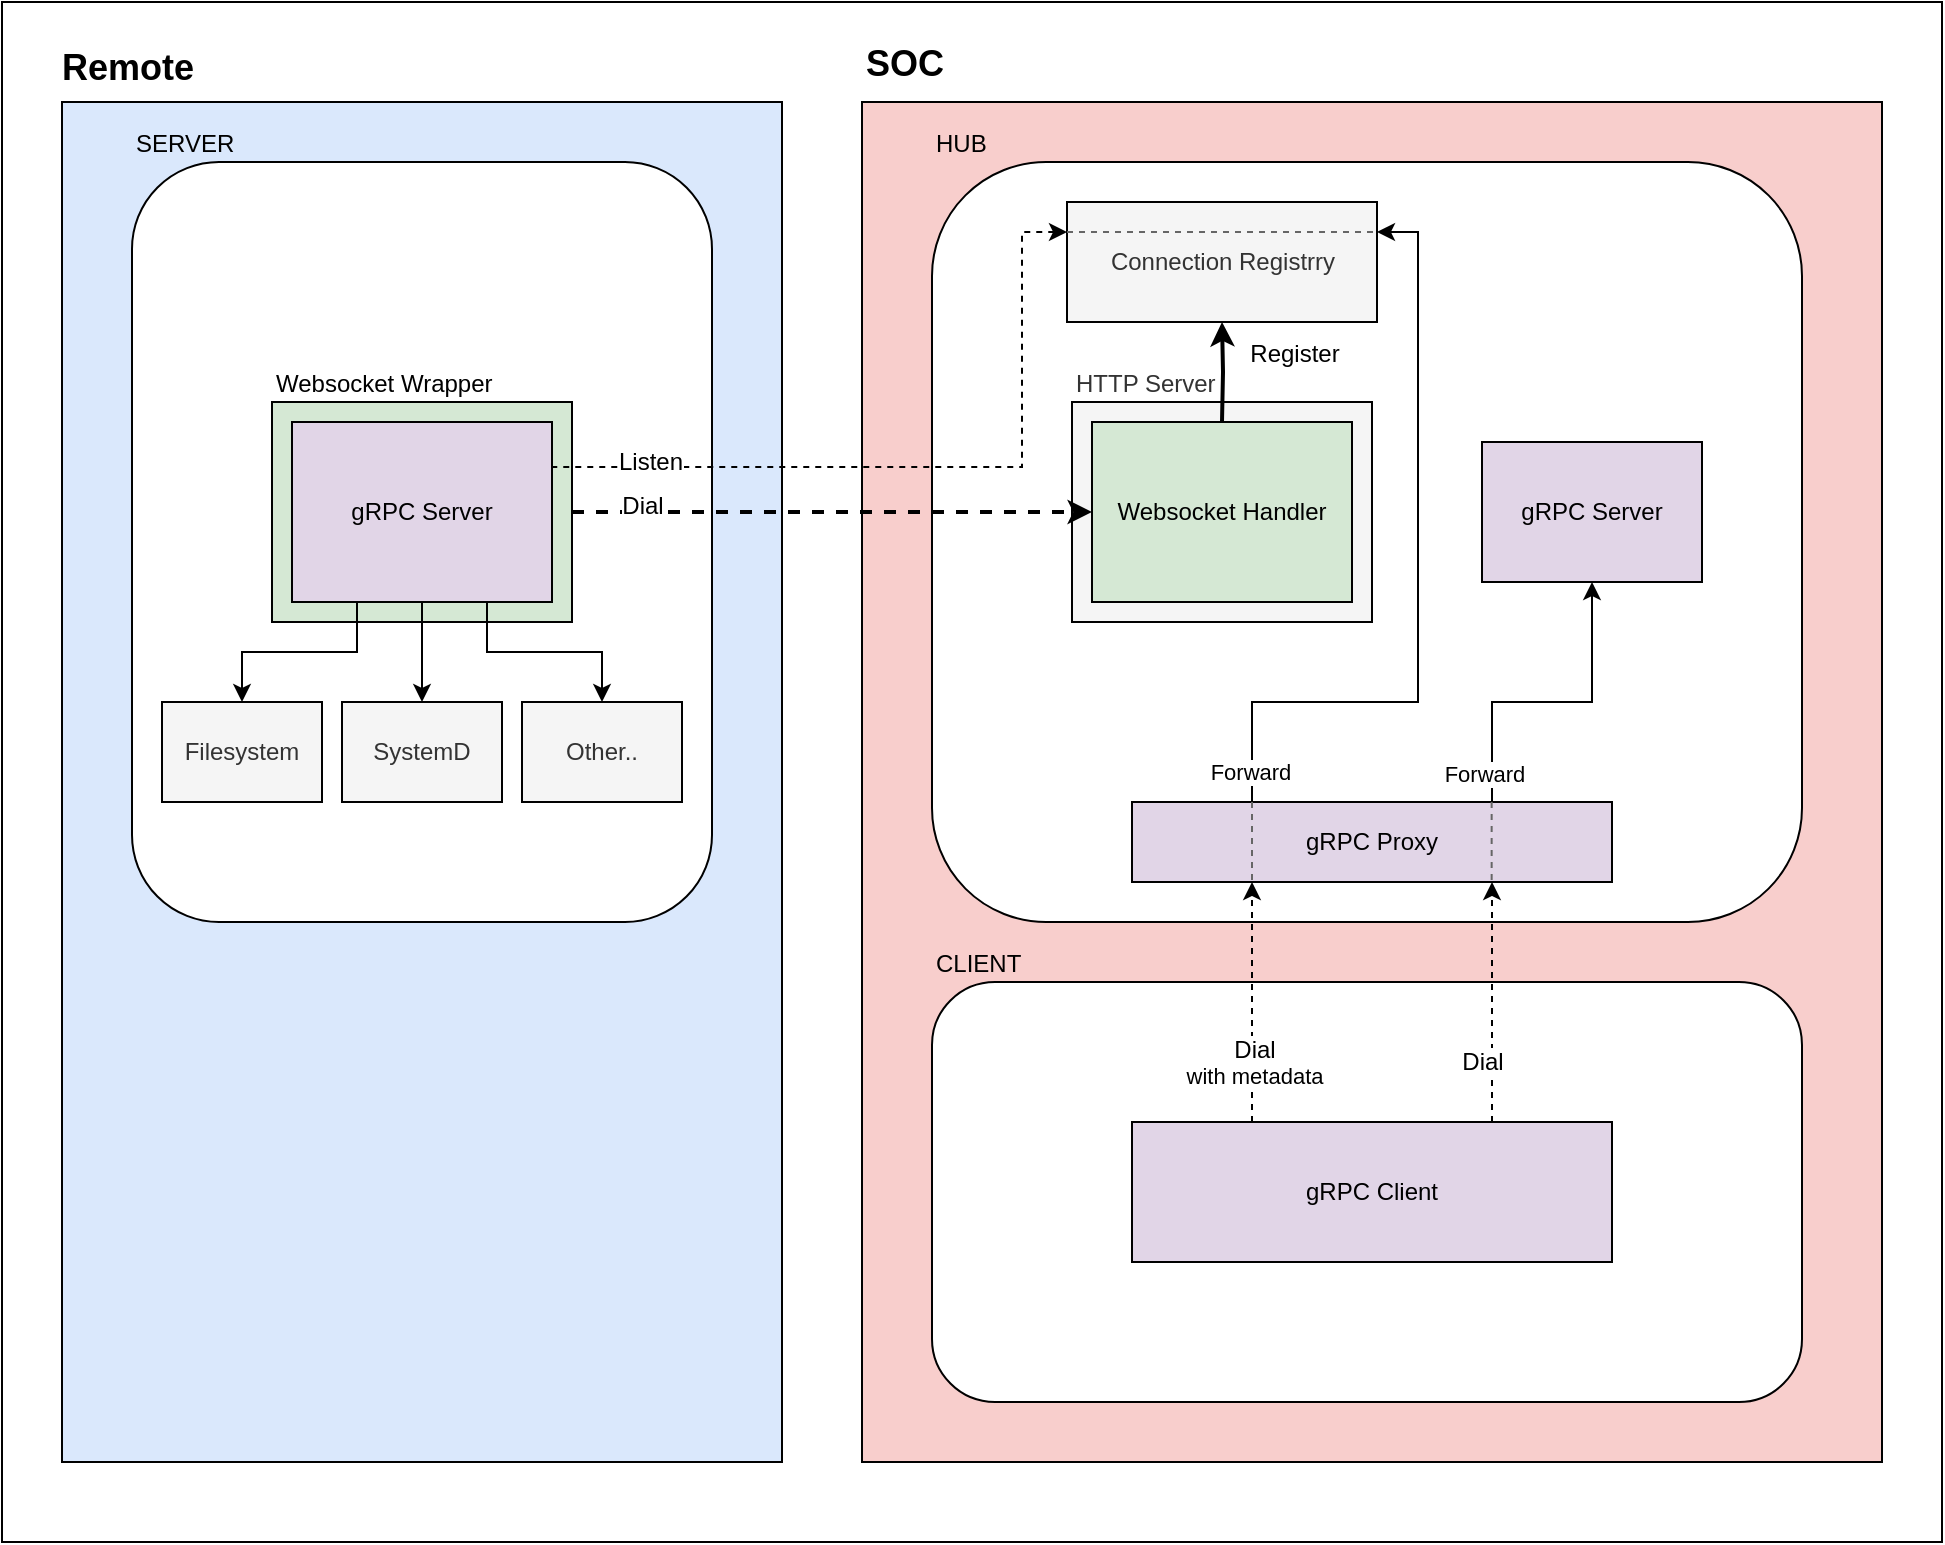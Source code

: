 <mxfile version="13.0.9" type="device"><diagram id="VUux-PMpTG-3YfZChlNW" name="Page-1"><mxGraphModel dx="1422" dy="1613" grid="1" gridSize="10" guides="1" tooltips="1" connect="1" arrows="1" fold="1" page="1" pageScale="1" pageWidth="1100" pageHeight="850" background="#FFFFFF" math="0" shadow="0"><root><mxCell id="0"/><mxCell id="1" parent="0"/><mxCell id="4LkSAw89fBQMojhtLJh6-38" value="" style="rounded=0;whiteSpace=wrap;html=1;fontSize=12;align=center;" parent="1" vertex="1"><mxGeometry x="130" y="-10" width="970" height="770" as="geometry"/></mxCell><mxCell id="4LkSAw89fBQMojhtLJh6-2" value="&lt;h2&gt;SOC&lt;/h2&gt;" style="rounded=0;whiteSpace=wrap;html=1;align=left;labelPosition=center;verticalLabelPosition=top;verticalAlign=bottom;spacingBottom=-10;fillColor=#f8cecc;strokeColor=#000000;" parent="1" vertex="1"><mxGeometry x="560" y="40" width="510" height="680" as="geometry"/></mxCell><mxCell id="4LkSAw89fBQMojhtLJh6-3" value="&lt;div&gt;HUB&lt;/div&gt;" style="rounded=1;whiteSpace=wrap;html=1;align=left;labelPosition=center;verticalLabelPosition=top;verticalAlign=bottom;" parent="1" vertex="1"><mxGeometry x="595" y="70" width="435" height="380" as="geometry"/></mxCell><mxCell id="4LkSAw89fBQMojhtLJh6-10" value="HTTP Server" style="rounded=0;whiteSpace=wrap;html=1;align=left;labelPosition=center;verticalLabelPosition=top;verticalAlign=bottom;fillColor=#f5f5f5;strokeColor=#000000;fontColor=#333333;" parent="1" vertex="1"><mxGeometry x="665" y="190" width="150" height="110" as="geometry"/></mxCell><mxCell id="4LkSAw89fBQMojhtLJh6-1" value="&lt;div align=&quot;left&quot;&gt;&lt;h2&gt;&lt;font face=&quot;Helvetica&quot;&gt;Remote&lt;/font&gt;&lt;/h2&gt;&lt;/div&gt;" style="rounded=0;html=1;align=left;labelPosition=center;verticalLabelPosition=top;verticalAlign=bottom;whiteSpace=wrap;spacing=0;spacingTop=0;spacingLeft=0;spacingBottom=-10;fillColor=#dae8fc;strokeColor=#000000;" parent="1" vertex="1"><mxGeometry x="160" y="40" width="360" height="680" as="geometry"/></mxCell><mxCell id="4LkSAw89fBQMojhtLJh6-4" value="&lt;div&gt;SERVER&lt;/div&gt;" style="rounded=1;whiteSpace=wrap;html=1;align=left;labelPosition=center;verticalLabelPosition=top;verticalAlign=bottom;" parent="1" vertex="1"><mxGeometry x="195" y="70" width="290" height="380" as="geometry"/></mxCell><mxCell id="4LkSAw89fBQMojhtLJh6-36" style="edgeStyle=orthogonalEdgeStyle;rounded=0;orthogonalLoop=1;jettySize=auto;html=1;entryX=0;entryY=0.5;entryDx=0;entryDy=0;fontSize=12;dashed=1;strokeWidth=2;" parent="1" source="4LkSAw89fBQMojhtLJh6-7" target="4LkSAw89fBQMojhtLJh6-24" edge="1"><mxGeometry relative="1" as="geometry"/></mxCell><mxCell id="IMaNRvL0Mh--_29wPQF--29" value="&lt;font style=&quot;font-size: 12px&quot;&gt;Dial&lt;/font&gt;" style="edgeLabel;html=1;align=center;verticalAlign=middle;resizable=0;points=[];" vertex="1" connectable="0" parent="4LkSAw89fBQMojhtLJh6-36"><mxGeometry x="-0.7" y="3" relative="1" as="geometry"><mxPoint x="-4" as="offset"/></mxGeometry></mxCell><mxCell id="4LkSAw89fBQMojhtLJh6-7" value="Websocket Wrapper" style="rounded=0;whiteSpace=wrap;html=1;align=left;labelPosition=center;verticalLabelPosition=top;verticalAlign=bottom;fillColor=#d5e8d4;strokeColor=#000000;" parent="1" vertex="1"><mxGeometry x="265" y="190" width="150" height="110" as="geometry"/></mxCell><mxCell id="IMaNRvL0Mh--_29wPQF--12" style="edgeStyle=orthogonalEdgeStyle;rounded=0;orthogonalLoop=1;jettySize=auto;html=1;exitX=0.25;exitY=1;exitDx=0;exitDy=0;" edge="1" parent="1" source="4LkSAw89fBQMojhtLJh6-6" target="IMaNRvL0Mh--_29wPQF--9"><mxGeometry relative="1" as="geometry"/></mxCell><mxCell id="IMaNRvL0Mh--_29wPQF--14" style="edgeStyle=orthogonalEdgeStyle;rounded=0;orthogonalLoop=1;jettySize=auto;html=1;exitX=0.5;exitY=1;exitDx=0;exitDy=0;entryX=0.5;entryY=0;entryDx=0;entryDy=0;" edge="1" parent="1" source="4LkSAw89fBQMojhtLJh6-6" target="IMaNRvL0Mh--_29wPQF--10"><mxGeometry relative="1" as="geometry"/></mxCell><mxCell id="IMaNRvL0Mh--_29wPQF--15" style="edgeStyle=orthogonalEdgeStyle;rounded=0;orthogonalLoop=1;jettySize=auto;html=1;exitX=0.75;exitY=1;exitDx=0;exitDy=0;entryX=0.5;entryY=0;entryDx=0;entryDy=0;" edge="1" parent="1" source="4LkSAw89fBQMojhtLJh6-6" target="IMaNRvL0Mh--_29wPQF--11"><mxGeometry relative="1" as="geometry"/></mxCell><mxCell id="4LkSAw89fBQMojhtLJh6-6" value="gRPC Server" style="rounded=0;whiteSpace=wrap;html=1;align=center;fillColor=#e1d5e7;strokeColor=#000000;" parent="1" vertex="1"><mxGeometry x="275" y="200" width="130" height="90" as="geometry"/></mxCell><mxCell id="4LkSAw89fBQMojhtLJh6-15" style="edgeStyle=orthogonalEdgeStyle;rounded=0;orthogonalLoop=1;jettySize=auto;html=1;strokeWidth=2;" parent="1" target="4LkSAw89fBQMojhtLJh6-14" edge="1"><mxGeometry relative="1" as="geometry"><mxPoint x="740" y="200" as="sourcePoint"/></mxGeometry></mxCell><mxCell id="4LkSAw89fBQMojhtLJh6-17" value="Register" style="edgeLabel;html=1;align=center;verticalAlign=middle;resizable=0;points=[];fontSize=12;" parent="4LkSAw89fBQMojhtLJh6-15" vertex="1" connectable="0"><mxGeometry x="0.2" y="-3" relative="1" as="geometry"><mxPoint x="33" y="-4" as="offset"/></mxGeometry></mxCell><mxCell id="4LkSAw89fBQMojhtLJh6-37" style="edgeStyle=orthogonalEdgeStyle;rounded=0;orthogonalLoop=1;jettySize=auto;html=1;entryX=1;entryY=0.25;entryDx=0;entryDy=0;dashed=1;fontSize=12;startArrow=classic;startFill=1;strokeWidth=1;exitX=0;exitY=0.25;exitDx=0;exitDy=0;endArrow=none;endFill=0;" parent="1" source="4LkSAw89fBQMojhtLJh6-14" target="4LkSAw89fBQMojhtLJh6-6" edge="1"><mxGeometry relative="1" as="geometry"><Array as="points"><mxPoint x="640" y="105"/><mxPoint x="640" y="223"/></Array></mxGeometry></mxCell><mxCell id="IMaNRvL0Mh--_29wPQF--28" value="&lt;font style=&quot;font-size: 12px&quot;&gt;Listen&lt;/font&gt;" style="edgeLabel;html=1;align=center;verticalAlign=middle;resizable=0;points=[];" vertex="1" connectable="0" parent="4LkSAw89fBQMojhtLJh6-37"><mxGeometry x="0.489" y="1" relative="1" as="geometry"><mxPoint x="-47" y="-3.5" as="offset"/></mxGeometry></mxCell><mxCell id="4LkSAw89fBQMojhtLJh6-14" value="Connection Registrry" style="rounded=0;whiteSpace=wrap;html=1;align=center;fillColor=#f5f5f5;strokeColor=#000000;fontColor=#333333;" parent="1" vertex="1"><mxGeometry x="662.5" y="90" width="155" height="60" as="geometry"/></mxCell><mxCell id="4LkSAw89fBQMojhtLJh6-20" value="CLIENT" style="rounded=1;whiteSpace=wrap;html=1;align=left;labelPosition=center;verticalLabelPosition=top;verticalAlign=bottom;" parent="1" vertex="1"><mxGeometry x="595" y="480" width="435" height="210" as="geometry"/></mxCell><mxCell id="4LkSAw89fBQMojhtLJh6-24" value="Websocket Handler" style="rounded=0;whiteSpace=wrap;html=1;align=center;fillColor=#d5e8d4;strokeColor=#000000;" parent="1" vertex="1"><mxGeometry x="675" y="200" width="130" height="90" as="geometry"/></mxCell><mxCell id="IMaNRvL0Mh--_29wPQF--21" style="edgeStyle=orthogonalEdgeStyle;rounded=0;orthogonalLoop=1;jettySize=auto;html=1;exitX=0.25;exitY=0;exitDx=0;exitDy=0;entryX=0.25;entryY=1;entryDx=0;entryDy=0;dashed=1;startArrow=none;startFill=0;" edge="1" parent="1" source="IMaNRvL0Mh--_29wPQF--34" target="IMaNRvL0Mh--_29wPQF--4"><mxGeometry relative="1" as="geometry"><mxPoint x="758.75" y="550" as="sourcePoint"/></mxGeometry></mxCell><mxCell id="IMaNRvL0Mh--_29wPQF--32" value="&lt;div&gt;&lt;font style=&quot;font-size: 12px&quot;&gt;Dial&lt;/font&gt;&lt;br&gt;&lt;/div&gt;&lt;div&gt;with metadata&lt;/div&gt;" style="edgeLabel;html=1;align=center;verticalAlign=middle;resizable=0;points=[];" vertex="1" connectable="0" parent="IMaNRvL0Mh--_29wPQF--21"><mxGeometry x="-0.717" y="-1" relative="1" as="geometry"><mxPoint y="-13.33" as="offset"/></mxGeometry></mxCell><mxCell id="IMaNRvL0Mh--_29wPQF--22" style="edgeStyle=orthogonalEdgeStyle;rounded=0;orthogonalLoop=1;jettySize=auto;html=1;entryX=0.75;entryY=1;entryDx=0;entryDy=0;dashed=1;startArrow=none;startFill=0;exitX=0.75;exitY=0;exitDx=0;exitDy=0;" edge="1" parent="1" source="IMaNRvL0Mh--_29wPQF--34" target="IMaNRvL0Mh--_29wPQF--4"><mxGeometry relative="1" as="geometry"><mxPoint x="875" y="560" as="sourcePoint"/></mxGeometry></mxCell><mxCell id="IMaNRvL0Mh--_29wPQF--33" value="&lt;font style=&quot;font-size: 12px&quot;&gt;Dial&lt;/font&gt;" style="edgeLabel;html=1;align=center;verticalAlign=middle;resizable=0;points=[];" vertex="1" connectable="0" parent="IMaNRvL0Mh--_29wPQF--22"><mxGeometry x="-0.717" y="-3" relative="1" as="geometry"><mxPoint x="-8" y="-13.33" as="offset"/></mxGeometry></mxCell><mxCell id="IMaNRvL0Mh--_29wPQF--17" style="edgeStyle=orthogonalEdgeStyle;rounded=0;orthogonalLoop=1;jettySize=auto;html=1;exitX=0.75;exitY=0;exitDx=0;exitDy=0;entryX=0.5;entryY=1;entryDx=0;entryDy=0;startArrow=none;startFill=0;" edge="1" parent="1" source="IMaNRvL0Mh--_29wPQF--4" target="IMaNRvL0Mh--_29wPQF--8"><mxGeometry relative="1" as="geometry"><Array as="points"><mxPoint x="875" y="340"/><mxPoint x="925" y="340"/></Array></mxGeometry></mxCell><mxCell id="IMaNRvL0Mh--_29wPQF--36" value="Forward" style="edgeLabel;html=1;align=center;verticalAlign=middle;resizable=0;points=[];" vertex="1" connectable="0" parent="IMaNRvL0Mh--_29wPQF--17"><mxGeometry x="-0.825" y="4" relative="1" as="geometry"><mxPoint as="offset"/></mxGeometry></mxCell><mxCell id="IMaNRvL0Mh--_29wPQF--23" style="edgeStyle=orthogonalEdgeStyle;rounded=0;orthogonalLoop=1;jettySize=auto;html=1;exitX=0.25;exitY=0;exitDx=0;exitDy=0;entryX=1;entryY=0.25;entryDx=0;entryDy=0;startArrow=none;startFill=0;" edge="1" parent="1" source="IMaNRvL0Mh--_29wPQF--4" target="4LkSAw89fBQMojhtLJh6-14"><mxGeometry relative="1" as="geometry"><Array as="points"><mxPoint x="755" y="340"/><mxPoint x="838" y="340"/><mxPoint x="838" y="105"/></Array></mxGeometry></mxCell><mxCell id="IMaNRvL0Mh--_29wPQF--35" value="Forward" style="edgeLabel;html=1;align=center;verticalAlign=middle;resizable=0;points=[];" vertex="1" connectable="0" parent="IMaNRvL0Mh--_29wPQF--23"><mxGeometry x="-0.923" y="1" relative="1" as="geometry"><mxPoint as="offset"/></mxGeometry></mxCell><mxCell id="IMaNRvL0Mh--_29wPQF--4" value="gRPC Proxy" style="rounded=0;whiteSpace=wrap;html=1;align=center;fillColor=#e1d5e7;strokeColor=#000000;" vertex="1" parent="1"><mxGeometry x="695" y="390" width="240" height="40" as="geometry"/></mxCell><mxCell id="IMaNRvL0Mh--_29wPQF--8" value="gRPC Server" style="rounded=0;whiteSpace=wrap;html=1;align=center;fillColor=#e1d5e7;strokeColor=#000000;" vertex="1" parent="1"><mxGeometry x="870" y="210" width="110" height="70" as="geometry"/></mxCell><mxCell id="IMaNRvL0Mh--_29wPQF--9" value="Filesystem" style="rounded=0;whiteSpace=wrap;html=1;align=center;gradientDirection=north;fillColor=#f5f5f5;strokeColor=#000000;fontColor=#333333;" vertex="1" parent="1"><mxGeometry x="210" y="340" width="80" height="50" as="geometry"/></mxCell><mxCell id="IMaNRvL0Mh--_29wPQF--10" value="SystemD" style="rounded=0;whiteSpace=wrap;html=1;align=center;fillColor=#f5f5f5;strokeColor=#000000;fontColor=#333333;" vertex="1" parent="1"><mxGeometry x="300" y="340" width="80" height="50" as="geometry"/></mxCell><mxCell id="IMaNRvL0Mh--_29wPQF--11" value="Other.." style="rounded=0;whiteSpace=wrap;html=1;align=center;fillColor=#f5f5f5;strokeColor=#000000;fontColor=#333333;" vertex="1" parent="1"><mxGeometry x="390" y="340" width="80" height="50" as="geometry"/></mxCell><mxCell id="IMaNRvL0Mh--_29wPQF--26" value="" style="endArrow=none;dashed=1;html=1;entryX=0.25;entryY=1;entryDx=0;entryDy=0;exitX=0.25;exitY=0;exitDx=0;exitDy=0;fillColor=#f5f5f5;strokeColor=#666666;" edge="1" parent="1" source="IMaNRvL0Mh--_29wPQF--4" target="IMaNRvL0Mh--_29wPQF--4"><mxGeometry width="50" height="50" relative="1" as="geometry"><mxPoint x="760" y="400" as="sourcePoint"/><mxPoint x="810" y="350" as="targetPoint"/></mxGeometry></mxCell><mxCell id="IMaNRvL0Mh--_29wPQF--27" value="" style="endArrow=none;dashed=1;html=1;entryX=0.25;entryY=1;entryDx=0;entryDy=0;exitX=0.25;exitY=0;exitDx=0;exitDy=0;fillColor=#f5f5f5;strokeColor=#666666;" edge="1" parent="1"><mxGeometry width="50" height="50" relative="1" as="geometry"><mxPoint x="874.83" y="390" as="sourcePoint"/><mxPoint x="874.83" y="430" as="targetPoint"/></mxGeometry></mxCell><mxCell id="IMaNRvL0Mh--_29wPQF--31" value="" style="endArrow=none;dashed=1;html=1;entryX=1;entryY=0.25;entryDx=0;entryDy=0;exitX=0;exitY=0.25;exitDx=0;exitDy=0;fillColor=#f5f5f5;strokeColor=#666666;" edge="1" parent="1" source="4LkSAw89fBQMojhtLJh6-14" target="4LkSAw89fBQMojhtLJh6-14"><mxGeometry width="50" height="50" relative="1" as="geometry"><mxPoint x="580" y="220" as="sourcePoint"/><mxPoint x="630" y="170" as="targetPoint"/></mxGeometry></mxCell><mxCell id="IMaNRvL0Mh--_29wPQF--34" value="gRPC Client" style="rounded=0;whiteSpace=wrap;html=1;align=center;fillColor=#e1d5e7;strokeColor=#000000;" vertex="1" parent="1"><mxGeometry x="695" y="550" width="240" height="70" as="geometry"/></mxCell></root></mxGraphModel></diagram></mxfile>